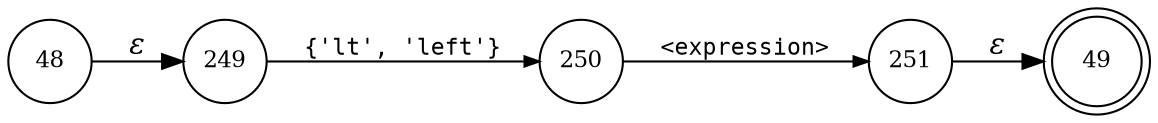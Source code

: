 digraph ATN {
rankdir=LR;
s49[fontsize=11, label="49", shape=doublecircle, fixedsize=true, width=.6];
s48[fontsize=11,label="48", shape=circle, fixedsize=true, width=.55, peripheries=1];
s249[fontsize=11,label="249", shape=circle, fixedsize=true, width=.55, peripheries=1];
s250[fontsize=11,label="250", shape=circle, fixedsize=true, width=.55, peripheries=1];
s251[fontsize=11,label="251", shape=circle, fixedsize=true, width=.55, peripheries=1];
s48 -> s249 [fontname="Times-Italic", label="&epsilon;"];
s249 -> s250 [fontsize=11, fontname="Courier", arrowsize=.7, label = "{'lt', 'left'}", arrowhead = normal];
s250 -> s251 [fontsize=11, fontname="Courier", arrowsize=.7, label = "<expression>", arrowhead = normal];
s251 -> s49 [fontname="Times-Italic", label="&epsilon;"];
}